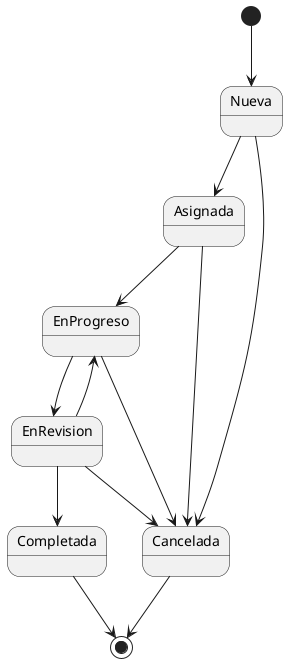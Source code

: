 @startuml

[*] --> Nueva 

Nueva --> Asignada 
Asignada --> EnProgreso 
EnProgreso --> EnRevision 
EnRevision --> Completada 
EnRevision --> EnProgreso 

Nueva --> Cancelada 
Asignada --> Cancelada 
EnProgreso --> Cancelada 
EnRevision --> Cancelada 

Completada --> [*]
Cancelada --> [*]

@enduml